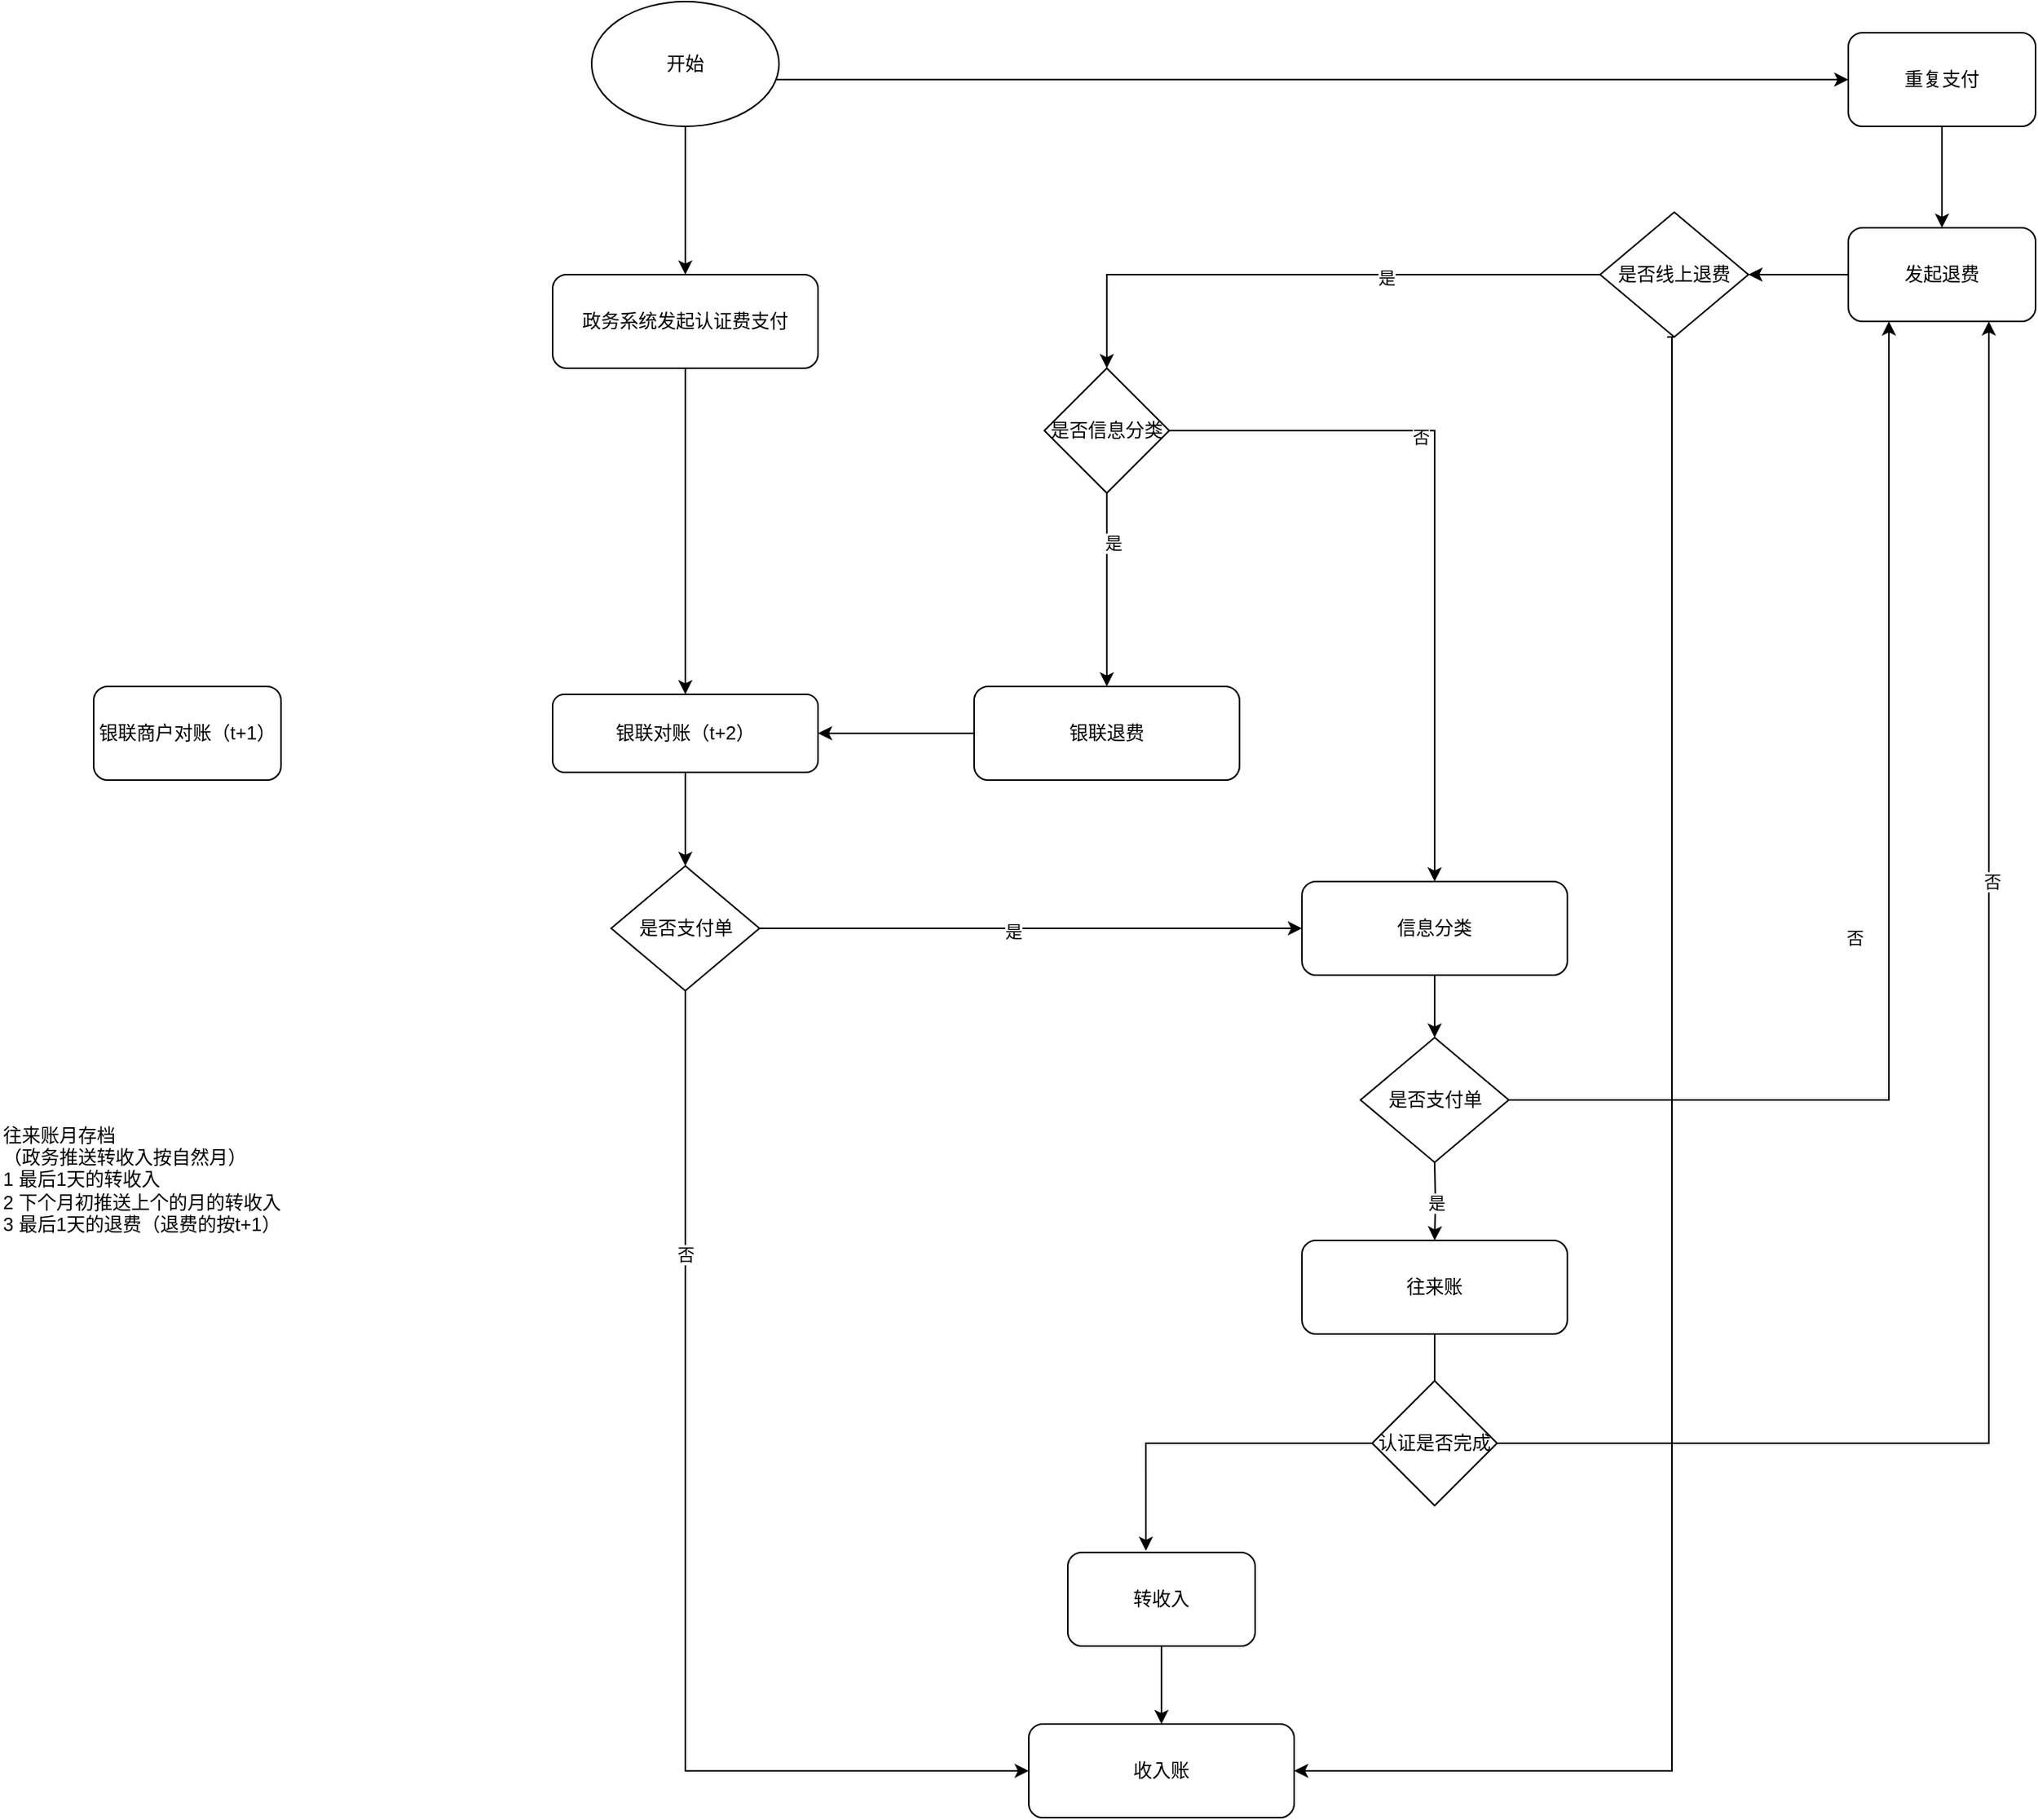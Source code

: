 <mxfile version="24.5.5" type="github">
  <diagram name="第 1 页" id="dkDrujgfrzrHCr6JKOxO">
    <mxGraphModel dx="2261" dy="746" grid="1" gridSize="10" guides="1" tooltips="1" connect="1" arrows="1" fold="1" page="1" pageScale="1" pageWidth="827" pageHeight="1169" math="0" shadow="0">
      <root>
        <mxCell id="0" />
        <mxCell id="1" parent="0" />
        <mxCell id="xjG20H1qRG9oPK2fk3ad-40" style="edgeStyle=orthogonalEdgeStyle;rounded=0;orthogonalLoop=1;jettySize=auto;html=1;entryX=0.5;entryY=0;entryDx=0;entryDy=0;" edge="1" parent="1" source="xjG20H1qRG9oPK2fk3ad-1" target="xjG20H1qRG9oPK2fk3ad-18">
          <mxGeometry relative="1" as="geometry" />
        </mxCell>
        <mxCell id="xjG20H1qRG9oPK2fk3ad-1" value="政务系统发起认证费支付" style="rounded=1;whiteSpace=wrap;html=1;" vertex="1" parent="1">
          <mxGeometry x="-236" y="205" width="170" height="60" as="geometry" />
        </mxCell>
        <mxCell id="xjG20H1qRG9oPK2fk3ad-61" style="edgeStyle=orthogonalEdgeStyle;rounded=0;orthogonalLoop=1;jettySize=auto;html=1;" edge="1" parent="1" source="xjG20H1qRG9oPK2fk3ad-3" target="xjG20H1qRG9oPK2fk3ad-58">
          <mxGeometry relative="1" as="geometry" />
        </mxCell>
        <mxCell id="xjG20H1qRG9oPK2fk3ad-3" value="信息分类" style="rounded=1;whiteSpace=wrap;html=1;" vertex="1" parent="1">
          <mxGeometry x="244" y="594" width="170" height="60" as="geometry" />
        </mxCell>
        <mxCell id="xjG20H1qRG9oPK2fk3ad-13" style="edgeStyle=orthogonalEdgeStyle;rounded=0;orthogonalLoop=1;jettySize=auto;html=1;" edge="1" parent="1" source="xjG20H1qRG9oPK2fk3ad-4">
          <mxGeometry relative="1" as="geometry">
            <mxPoint x="329" y="934" as="targetPoint" />
          </mxGeometry>
        </mxCell>
        <mxCell id="xjG20H1qRG9oPK2fk3ad-4" value="往来账" style="rounded=1;whiteSpace=wrap;html=1;" vertex="1" parent="1">
          <mxGeometry x="244" y="824" width="170" height="60" as="geometry" />
        </mxCell>
        <mxCell id="xjG20H1qRG9oPK2fk3ad-78" style="edgeStyle=orthogonalEdgeStyle;rounded=0;orthogonalLoop=1;jettySize=auto;html=1;entryX=0.75;entryY=1;entryDx=0;entryDy=0;" edge="1" parent="1" source="xjG20H1qRG9oPK2fk3ad-5" target="xjG20H1qRG9oPK2fk3ad-9">
          <mxGeometry relative="1" as="geometry" />
        </mxCell>
        <mxCell id="xjG20H1qRG9oPK2fk3ad-79" value="否" style="edgeLabel;html=1;align=center;verticalAlign=middle;resizable=0;points=[];" vertex="1" connectable="0" parent="xjG20H1qRG9oPK2fk3ad-78">
          <mxGeometry x="0.307" y="-2" relative="1" as="geometry">
            <mxPoint as="offset" />
          </mxGeometry>
        </mxCell>
        <mxCell id="xjG20H1qRG9oPK2fk3ad-5" value="认证是否完成" style="rhombus;whiteSpace=wrap;html=1;" vertex="1" parent="1">
          <mxGeometry x="289" y="914" width="80" height="80" as="geometry" />
        </mxCell>
        <mxCell id="xjG20H1qRG9oPK2fk3ad-6" value="收入账" style="rounded=1;whiteSpace=wrap;html=1;" vertex="1" parent="1">
          <mxGeometry x="69" y="1134" width="170" height="60" as="geometry" />
        </mxCell>
        <mxCell id="xjG20H1qRG9oPK2fk3ad-39" style="edgeStyle=orthogonalEdgeStyle;rounded=0;orthogonalLoop=1;jettySize=auto;html=1;" edge="1" parent="1" source="xjG20H1qRG9oPK2fk3ad-8" target="xjG20H1qRG9oPK2fk3ad-6">
          <mxGeometry relative="1" as="geometry" />
        </mxCell>
        <mxCell id="xjG20H1qRG9oPK2fk3ad-8" value="转收入" style="rounded=1;whiteSpace=wrap;html=1;" vertex="1" parent="1">
          <mxGeometry x="94" y="1024" width="120" height="60" as="geometry" />
        </mxCell>
        <mxCell id="xjG20H1qRG9oPK2fk3ad-69" style="edgeStyle=orthogonalEdgeStyle;rounded=0;orthogonalLoop=1;jettySize=auto;html=1;entryX=1;entryY=0.5;entryDx=0;entryDy=0;" edge="1" parent="1" source="xjG20H1qRG9oPK2fk3ad-9" target="xjG20H1qRG9oPK2fk3ad-67">
          <mxGeometry relative="1" as="geometry" />
        </mxCell>
        <mxCell id="xjG20H1qRG9oPK2fk3ad-9" value="发起退费" style="rounded=1;whiteSpace=wrap;html=1;" vertex="1" parent="1">
          <mxGeometry x="594" y="175" width="120" height="60" as="geometry" />
        </mxCell>
        <mxCell id="xjG20H1qRG9oPK2fk3ad-29" style="edgeStyle=orthogonalEdgeStyle;rounded=0;orthogonalLoop=1;jettySize=auto;html=1;" edge="1" parent="1" source="xjG20H1qRG9oPK2fk3ad-18" target="xjG20H1qRG9oPK2fk3ad-27">
          <mxGeometry relative="1" as="geometry" />
        </mxCell>
        <mxCell id="xjG20H1qRG9oPK2fk3ad-18" value="银联对账（t+2）" style="rounded=1;whiteSpace=wrap;html=1;" vertex="1" parent="1">
          <mxGeometry x="-236" y="474" width="170" height="50" as="geometry" />
        </mxCell>
        <mxCell id="xjG20H1qRG9oPK2fk3ad-28" style="edgeStyle=orthogonalEdgeStyle;rounded=0;orthogonalLoop=1;jettySize=auto;html=1;entryX=0;entryY=0.5;entryDx=0;entryDy=0;" edge="1" parent="1" source="xjG20H1qRG9oPK2fk3ad-27" target="xjG20H1qRG9oPK2fk3ad-3">
          <mxGeometry relative="1" as="geometry" />
        </mxCell>
        <mxCell id="xjG20H1qRG9oPK2fk3ad-35" value="是" style="edgeLabel;html=1;align=center;verticalAlign=middle;resizable=0;points=[];" vertex="1" connectable="0" parent="xjG20H1qRG9oPK2fk3ad-28">
          <mxGeometry x="-0.065" y="-2" relative="1" as="geometry">
            <mxPoint as="offset" />
          </mxGeometry>
        </mxCell>
        <mxCell id="xjG20H1qRG9oPK2fk3ad-65" style="edgeStyle=orthogonalEdgeStyle;rounded=0;orthogonalLoop=1;jettySize=auto;html=1;entryX=0;entryY=0.5;entryDx=0;entryDy=0;" edge="1" parent="1" source="xjG20H1qRG9oPK2fk3ad-27" target="xjG20H1qRG9oPK2fk3ad-6">
          <mxGeometry relative="1" as="geometry">
            <Array as="points">
              <mxPoint x="-151" y="1164" />
            </Array>
          </mxGeometry>
        </mxCell>
        <mxCell id="xjG20H1qRG9oPK2fk3ad-66" value="否" style="edgeLabel;html=1;align=center;verticalAlign=middle;resizable=0;points=[];" vertex="1" connectable="0" parent="xjG20H1qRG9oPK2fk3ad-65">
          <mxGeometry x="-0.531" relative="1" as="geometry">
            <mxPoint as="offset" />
          </mxGeometry>
        </mxCell>
        <mxCell id="xjG20H1qRG9oPK2fk3ad-27" value="是否支付单" style="rhombus;whiteSpace=wrap;html=1;" vertex="1" parent="1">
          <mxGeometry x="-198.5" y="584" width="95" height="80" as="geometry" />
        </mxCell>
        <mxCell id="xjG20H1qRG9oPK2fk3ad-31" style="edgeStyle=orthogonalEdgeStyle;rounded=0;orthogonalLoop=1;jettySize=auto;html=1;entryX=0.417;entryY=-0.017;entryDx=0;entryDy=0;entryPerimeter=0;" edge="1" parent="1" source="xjG20H1qRG9oPK2fk3ad-5" target="xjG20H1qRG9oPK2fk3ad-8">
          <mxGeometry relative="1" as="geometry" />
        </mxCell>
        <mxCell id="xjG20H1qRG9oPK2fk3ad-42" style="edgeStyle=orthogonalEdgeStyle;rounded=0;orthogonalLoop=1;jettySize=auto;html=1;" edge="1" parent="1" source="xjG20H1qRG9oPK2fk3ad-41" target="xjG20H1qRG9oPK2fk3ad-1">
          <mxGeometry relative="1" as="geometry" />
        </mxCell>
        <mxCell id="xjG20H1qRG9oPK2fk3ad-76" style="edgeStyle=orthogonalEdgeStyle;rounded=0;orthogonalLoop=1;jettySize=auto;html=1;entryX=0;entryY=0.5;entryDx=0;entryDy=0;" edge="1" parent="1" source="xjG20H1qRG9oPK2fk3ad-41" target="xjG20H1qRG9oPK2fk3ad-43">
          <mxGeometry relative="1" as="geometry">
            <Array as="points">
              <mxPoint x="170" y="80" />
              <mxPoint x="170" y="80" />
            </Array>
          </mxGeometry>
        </mxCell>
        <mxCell id="xjG20H1qRG9oPK2fk3ad-41" value="开始" style="ellipse;whiteSpace=wrap;html=1;" vertex="1" parent="1">
          <mxGeometry x="-211" y="30" width="120" height="80" as="geometry" />
        </mxCell>
        <mxCell id="xjG20H1qRG9oPK2fk3ad-44" style="edgeStyle=orthogonalEdgeStyle;rounded=0;orthogonalLoop=1;jettySize=auto;html=1;" edge="1" parent="1" source="xjG20H1qRG9oPK2fk3ad-43" target="xjG20H1qRG9oPK2fk3ad-9">
          <mxGeometry relative="1" as="geometry" />
        </mxCell>
        <mxCell id="xjG20H1qRG9oPK2fk3ad-43" value="重复支付" style="rounded=1;whiteSpace=wrap;html=1;" vertex="1" parent="1">
          <mxGeometry x="594" y="50" width="120" height="60" as="geometry" />
        </mxCell>
        <mxCell id="xjG20H1qRG9oPK2fk3ad-52" style="edgeStyle=orthogonalEdgeStyle;rounded=0;orthogonalLoop=1;jettySize=auto;html=1;entryX=0.5;entryY=0;entryDx=0;entryDy=0;" edge="1" parent="1" source="xjG20H1qRG9oPK2fk3ad-49" target="xjG20H1qRG9oPK2fk3ad-51">
          <mxGeometry relative="1" as="geometry" />
        </mxCell>
        <mxCell id="xjG20H1qRG9oPK2fk3ad-53" value="是" style="edgeLabel;html=1;align=center;verticalAlign=middle;resizable=0;points=[];" vertex="1" connectable="0" parent="xjG20H1qRG9oPK2fk3ad-52">
          <mxGeometry x="-0.491" y="4" relative="1" as="geometry">
            <mxPoint as="offset" />
          </mxGeometry>
        </mxCell>
        <mxCell id="xjG20H1qRG9oPK2fk3ad-56" style="edgeStyle=orthogonalEdgeStyle;rounded=0;orthogonalLoop=1;jettySize=auto;html=1;entryX=0.5;entryY=0;entryDx=0;entryDy=0;" edge="1" parent="1" source="xjG20H1qRG9oPK2fk3ad-49" target="xjG20H1qRG9oPK2fk3ad-3">
          <mxGeometry relative="1" as="geometry" />
        </mxCell>
        <mxCell id="xjG20H1qRG9oPK2fk3ad-57" value="否" style="edgeLabel;html=1;align=center;verticalAlign=middle;resizable=0;points=[];" vertex="1" connectable="0" parent="xjG20H1qRG9oPK2fk3ad-56">
          <mxGeometry x="-0.3" y="-4" relative="1" as="geometry">
            <mxPoint as="offset" />
          </mxGeometry>
        </mxCell>
        <mxCell id="xjG20H1qRG9oPK2fk3ad-49" value="是否信息分类" style="rhombus;whiteSpace=wrap;html=1;" vertex="1" parent="1">
          <mxGeometry x="79" y="265" width="80" height="80" as="geometry" />
        </mxCell>
        <mxCell id="xjG20H1qRG9oPK2fk3ad-54" style="edgeStyle=orthogonalEdgeStyle;rounded=0;orthogonalLoop=1;jettySize=auto;html=1;" edge="1" parent="1" source="xjG20H1qRG9oPK2fk3ad-51" target="xjG20H1qRG9oPK2fk3ad-18">
          <mxGeometry relative="1" as="geometry" />
        </mxCell>
        <mxCell id="xjG20H1qRG9oPK2fk3ad-51" value="银联退费" style="rounded=1;whiteSpace=wrap;html=1;" vertex="1" parent="1">
          <mxGeometry x="34" y="469" width="170" height="60" as="geometry" />
        </mxCell>
        <mxCell id="xjG20H1qRG9oPK2fk3ad-59" value="是" style="edgeStyle=orthogonalEdgeStyle;rounded=0;orthogonalLoop=1;jettySize=auto;html=1;entryX=0.5;entryY=0;entryDx=0;entryDy=0;" edge="1" parent="1" target="xjG20H1qRG9oPK2fk3ad-4">
          <mxGeometry relative="1" as="geometry">
            <mxPoint x="329" y="774" as="sourcePoint" />
          </mxGeometry>
        </mxCell>
        <mxCell id="xjG20H1qRG9oPK2fk3ad-62" style="edgeStyle=orthogonalEdgeStyle;rounded=0;orthogonalLoop=1;jettySize=auto;html=1;" edge="1" parent="1" source="xjG20H1qRG9oPK2fk3ad-58" target="xjG20H1qRG9oPK2fk3ad-9">
          <mxGeometry relative="1" as="geometry">
            <mxPoint x="404" y="255" as="targetPoint" />
            <Array as="points">
              <mxPoint x="620" y="734" />
            </Array>
          </mxGeometry>
        </mxCell>
        <mxCell id="xjG20H1qRG9oPK2fk3ad-63" value="否" style="edgeLabel;html=1;align=center;verticalAlign=middle;resizable=0;points=[];" vertex="1" connectable="0" parent="xjG20H1qRG9oPK2fk3ad-62">
          <mxGeometry x="-0.393" y="-4" relative="1" as="geometry">
            <mxPoint x="-4" y="-108" as="offset" />
          </mxGeometry>
        </mxCell>
        <mxCell id="xjG20H1qRG9oPK2fk3ad-58" value="是否支付单" style="rhombus;whiteSpace=wrap;html=1;" vertex="1" parent="1">
          <mxGeometry x="281.5" y="694" width="95" height="80" as="geometry" />
        </mxCell>
        <mxCell id="xjG20H1qRG9oPK2fk3ad-70" style="edgeStyle=orthogonalEdgeStyle;rounded=0;orthogonalLoop=1;jettySize=auto;html=1;" edge="1" parent="1" source="xjG20H1qRG9oPK2fk3ad-67" target="xjG20H1qRG9oPK2fk3ad-49">
          <mxGeometry relative="1" as="geometry" />
        </mxCell>
        <mxCell id="xjG20H1qRG9oPK2fk3ad-71" value="是" style="edgeLabel;html=1;align=center;verticalAlign=middle;resizable=0;points=[];" vertex="1" connectable="0" parent="xjG20H1qRG9oPK2fk3ad-70">
          <mxGeometry x="-0.268" y="2" relative="1" as="geometry">
            <mxPoint as="offset" />
          </mxGeometry>
        </mxCell>
        <mxCell id="xjG20H1qRG9oPK2fk3ad-77" style="edgeStyle=orthogonalEdgeStyle;rounded=0;orthogonalLoop=1;jettySize=auto;html=1;exitX=0.5;exitY=1;exitDx=0;exitDy=0;entryX=1;entryY=0.5;entryDx=0;entryDy=0;" edge="1" parent="1" source="xjG20H1qRG9oPK2fk3ad-67" target="xjG20H1qRG9oPK2fk3ad-6">
          <mxGeometry relative="1" as="geometry">
            <mxPoint x="481" y="234.998" as="sourcePoint" />
            <mxPoint x="260" y="1190.63" as="targetPoint" />
            <Array as="points">
              <mxPoint x="478" y="245" />
              <mxPoint x="481" y="245" />
              <mxPoint x="481" y="1164" />
            </Array>
          </mxGeometry>
        </mxCell>
        <mxCell id="xjG20H1qRG9oPK2fk3ad-67" value="是否线上退费" style="rhombus;whiteSpace=wrap;html=1;" vertex="1" parent="1">
          <mxGeometry x="435" y="165" width="95" height="80" as="geometry" />
        </mxCell>
        <mxCell id="xjG20H1qRG9oPK2fk3ad-81" value="银联商户对账（t+1）" style="rounded=1;whiteSpace=wrap;html=1;" vertex="1" parent="1">
          <mxGeometry x="-530" y="469" width="120" height="60" as="geometry" />
        </mxCell>
        <mxCell id="xjG20H1qRG9oPK2fk3ad-83" value="&lt;h1 style=&quot;margin-top: 0px;&quot;&gt;&lt;br&gt;&lt;/h1&gt;" style="text;html=1;whiteSpace=wrap;overflow=hidden;rounded=0;" vertex="1" parent="1">
          <mxGeometry x="-570" y="630" width="180" height="120" as="geometry" />
        </mxCell>
        <mxCell id="xjG20H1qRG9oPK2fk3ad-84" value="往来账月存档&lt;div&gt;（政务推送转收入按自然月）&lt;br&gt;1 最后1天的转收入&lt;br&gt;2 下个月初推送上个的月的转收入&lt;br&gt;&lt;div&gt;3 最后1天的退费（退费的按t+1）&lt;/div&gt;&lt;/div&gt;" style="text;strokeColor=none;align=left;fillColor=none;html=1;verticalAlign=middle;whiteSpace=wrap;rounded=0;" vertex="1" parent="1">
          <mxGeometry x="-590" y="700" width="240" height="170" as="geometry" />
        </mxCell>
      </root>
    </mxGraphModel>
  </diagram>
</mxfile>
